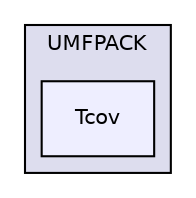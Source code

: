 digraph "libs/SuiteSparse/UMFPACK/Tcov" {
  compound=true
  node [ fontsize="10", fontname="Helvetica"];
  edge [ labelfontsize="10", labelfontname="Helvetica"];
  subgraph clusterdir_48adbbb77cd47947e6f70368d656f2e1 {
    graph [ bgcolor="#ddddee", pencolor="black", label="UMFPACK" fontname="Helvetica", fontsize="10", URL="dir_48adbbb77cd47947e6f70368d656f2e1.html"]
  dir_67707e805f36c2c8f34a88ec103ba18e [shape=box, label="Tcov", style="filled", fillcolor="#eeeeff", pencolor="black", URL="dir_67707e805f36c2c8f34a88ec103ba18e.html"];
  }
}
